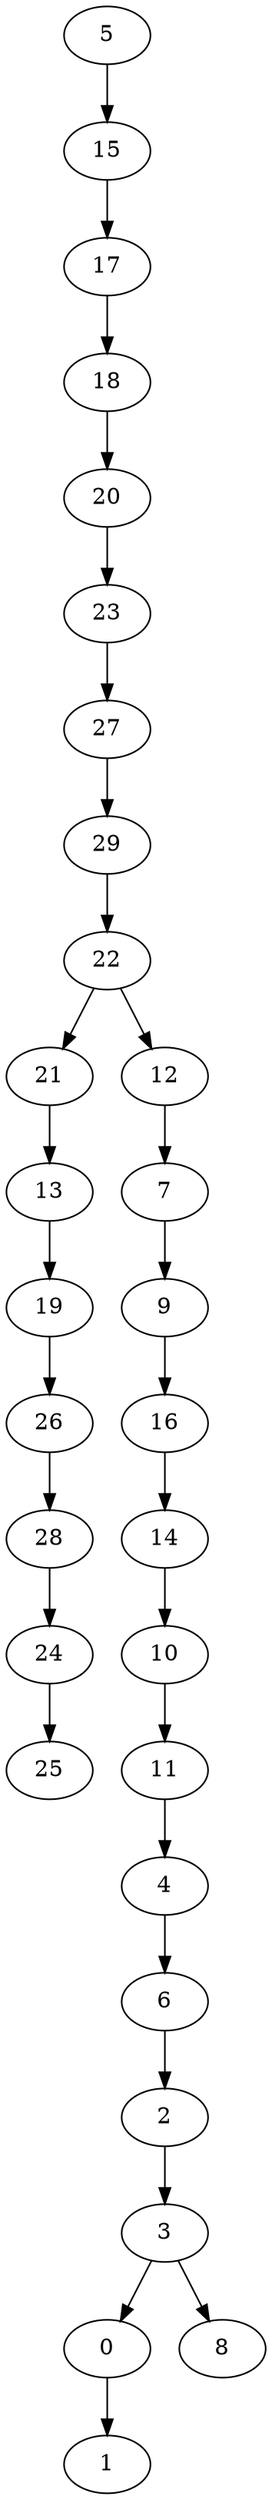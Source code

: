 digraph my_graph {
5 [label=5]
15 [label=15]
17 [label=17]
18 [label=18]
20 [label=20]
23 [label=23]
27 [label=27]
29 [label=29]
22 [label=22]
21 [label=21]
13 [label=13]
19 [label=19]
26 [label=26]
28 [label=28]
24 [label=24]
25 [label=25]
12 [label=12]
7 [label=7]
9 [label=9]
16 [label=16]
14 [label=14]
10 [label=10]
11 [label=11]
4 [label=4]
6 [label=6]
2 [label=2]
3 [label=3]
0 [label=0]
1 [label=1]
8 [label=8]
5->15
15->17
17->18
18->20
20->23
23->27
27->29
29->22
22->21
21->13
13->19
19->26
26->28
28->24
24->25
22->12
12->7
7->9
9->16
16->14
14->10
10->11
11->4
4->6
6->2
2->3
3->0
0->1
3->8
}